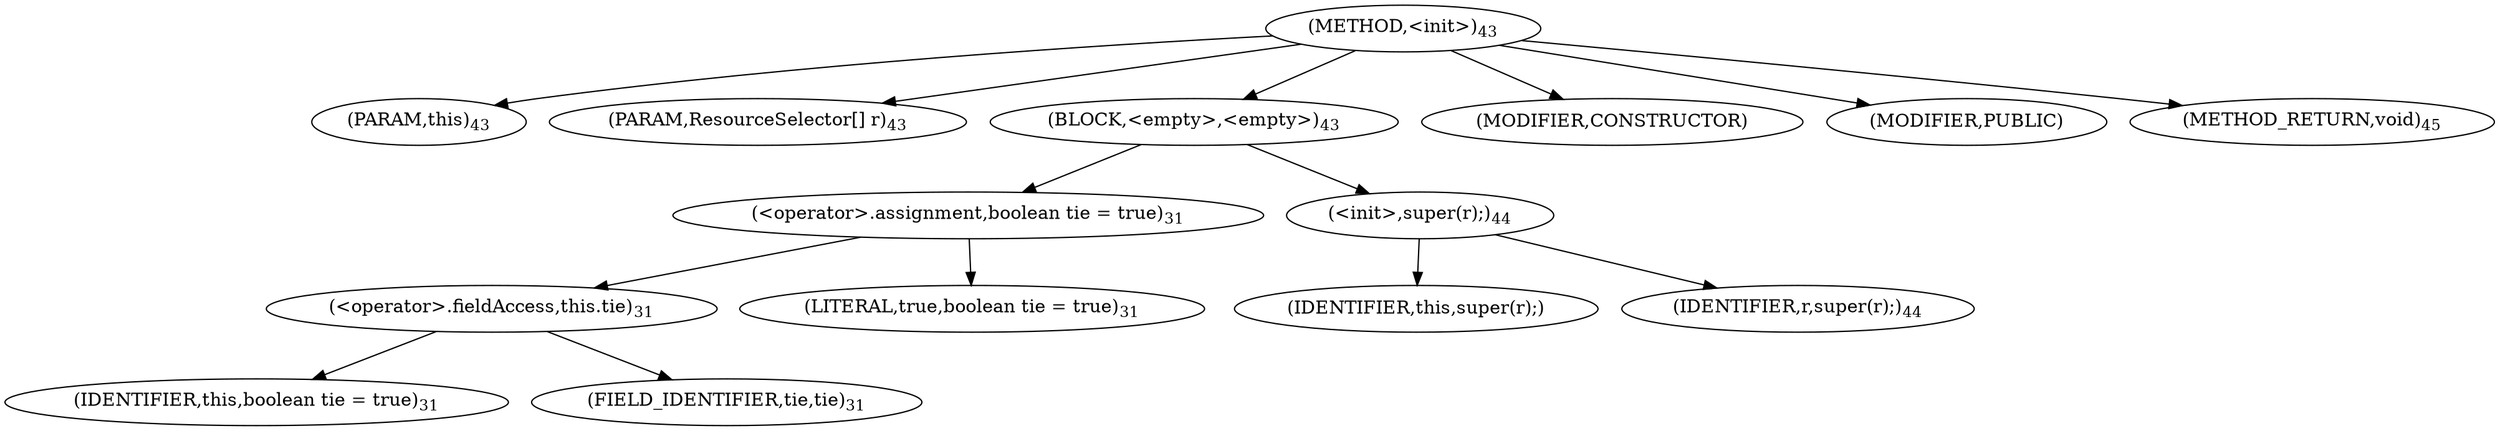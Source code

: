 digraph "&lt;init&gt;" {  
"25" [label = <(METHOD,&lt;init&gt;)<SUB>43</SUB>> ]
"4" [label = <(PARAM,this)<SUB>43</SUB>> ]
"26" [label = <(PARAM,ResourceSelector[] r)<SUB>43</SUB>> ]
"27" [label = <(BLOCK,&lt;empty&gt;,&lt;empty&gt;)<SUB>43</SUB>> ]
"28" [label = <(&lt;operator&gt;.assignment,boolean tie = true)<SUB>31</SUB>> ]
"29" [label = <(&lt;operator&gt;.fieldAccess,this.tie)<SUB>31</SUB>> ]
"30" [label = <(IDENTIFIER,this,boolean tie = true)<SUB>31</SUB>> ]
"31" [label = <(FIELD_IDENTIFIER,tie,tie)<SUB>31</SUB>> ]
"32" [label = <(LITERAL,true,boolean tie = true)<SUB>31</SUB>> ]
"33" [label = <(&lt;init&gt;,super(r);)<SUB>44</SUB>> ]
"3" [label = <(IDENTIFIER,this,super(r);)> ]
"34" [label = <(IDENTIFIER,r,super(r);)<SUB>44</SUB>> ]
"35" [label = <(MODIFIER,CONSTRUCTOR)> ]
"36" [label = <(MODIFIER,PUBLIC)> ]
"37" [label = <(METHOD_RETURN,void)<SUB>45</SUB>> ]
  "25" -> "4" 
  "25" -> "26" 
  "25" -> "27" 
  "25" -> "35" 
  "25" -> "36" 
  "25" -> "37" 
  "27" -> "28" 
  "27" -> "33" 
  "28" -> "29" 
  "28" -> "32" 
  "29" -> "30" 
  "29" -> "31" 
  "33" -> "3" 
  "33" -> "34" 
}
